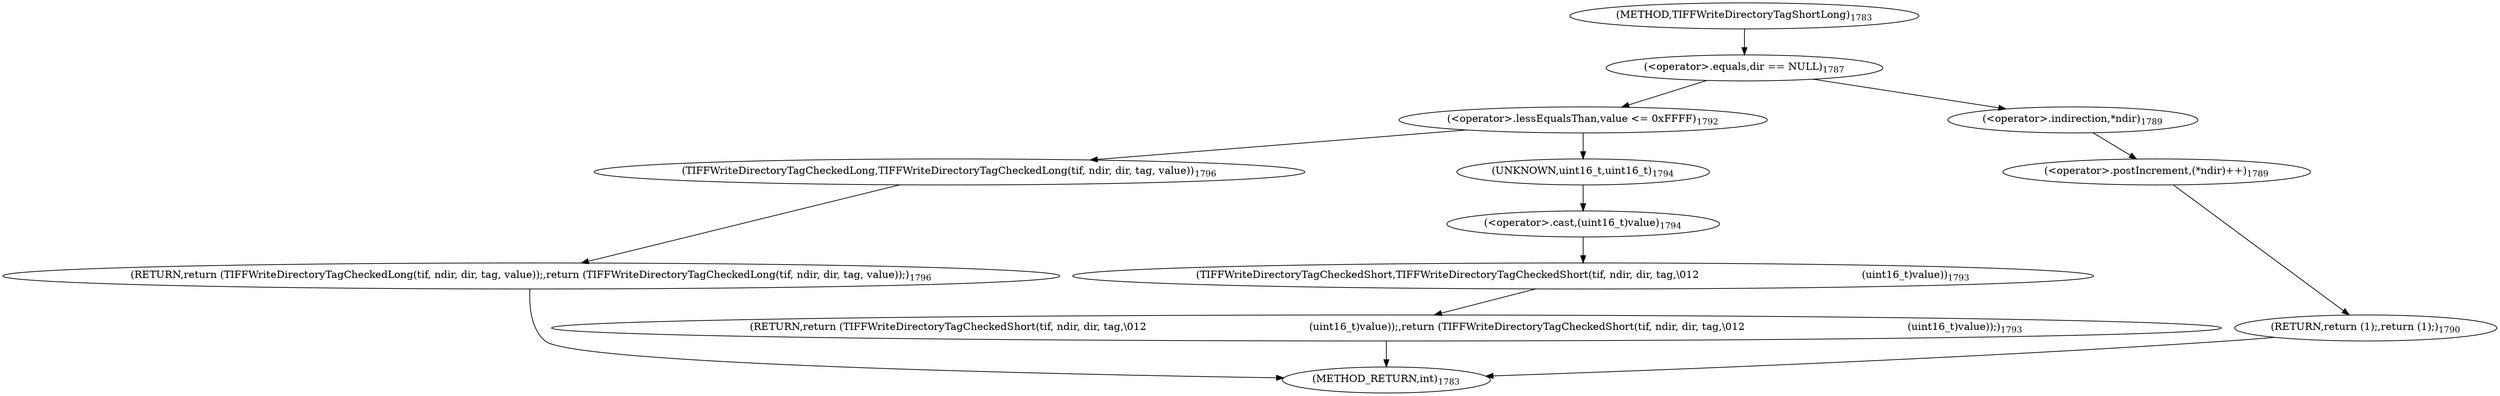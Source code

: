 digraph "TIFFWriteDirectoryTagShortLong" {  
"68740" [label = <(&lt;operator&gt;.equals,dir == NULL)<SUB>1787</SUB>> ]
"68750" [label = <(&lt;operator&gt;.lessEqualsThan,value &lt;= 0xFFFF)<SUB>1792</SUB>> ]
"68744" [label = <(&lt;operator&gt;.postIncrement,(*ndir)++)<SUB>1789</SUB>> ]
"68747" [label = <(RETURN,return (1);,return (1);)<SUB>1790</SUB>> ]
"68754" [label = <(RETURN,return (TIFFWriteDirectoryTagCheckedShort(tif, ndir, dir, tag,\012                                                  (uint16_t)value));,return (TIFFWriteDirectoryTagCheckedShort(tif, ndir, dir, tag,\012                                                  (uint16_t)value));)<SUB>1793</SUB>> ]
"68745" [label = <(&lt;operator&gt;.indirection,*ndir)<SUB>1789</SUB>> ]
"68755" [label = <(TIFFWriteDirectoryTagCheckedShort,TIFFWriteDirectoryTagCheckedShort(tif, ndir, dir, tag,\012                                                  (uint16_t)value))<SUB>1793</SUB>> ]
"68765" [label = <(RETURN,return (TIFFWriteDirectoryTagCheckedLong(tif, ndir, dir, tag, value));,return (TIFFWriteDirectoryTagCheckedLong(tif, ndir, dir, tag, value));)<SUB>1796</SUB>> ]
"68760" [label = <(&lt;operator&gt;.cast,(uint16_t)value)<SUB>1794</SUB>> ]
"68766" [label = <(TIFFWriteDirectoryTagCheckedLong,TIFFWriteDirectoryTagCheckedLong(tif, ndir, dir, tag, value))<SUB>1796</SUB>> ]
"68761" [label = <(UNKNOWN,uint16_t,uint16_t)<SUB>1794</SUB>> ]
"68732" [label = <(METHOD,TIFFWriteDirectoryTagShortLong)<SUB>1783</SUB>> ]
"68772" [label = <(METHOD_RETURN,int)<SUB>1783</SUB>> ]
  "68740" -> "68745" 
  "68740" -> "68750" 
  "68750" -> "68761" 
  "68750" -> "68766" 
  "68744" -> "68747" 
  "68747" -> "68772" 
  "68754" -> "68772" 
  "68745" -> "68744" 
  "68755" -> "68754" 
  "68765" -> "68772" 
  "68760" -> "68755" 
  "68766" -> "68765" 
  "68761" -> "68760" 
  "68732" -> "68740" 
}
